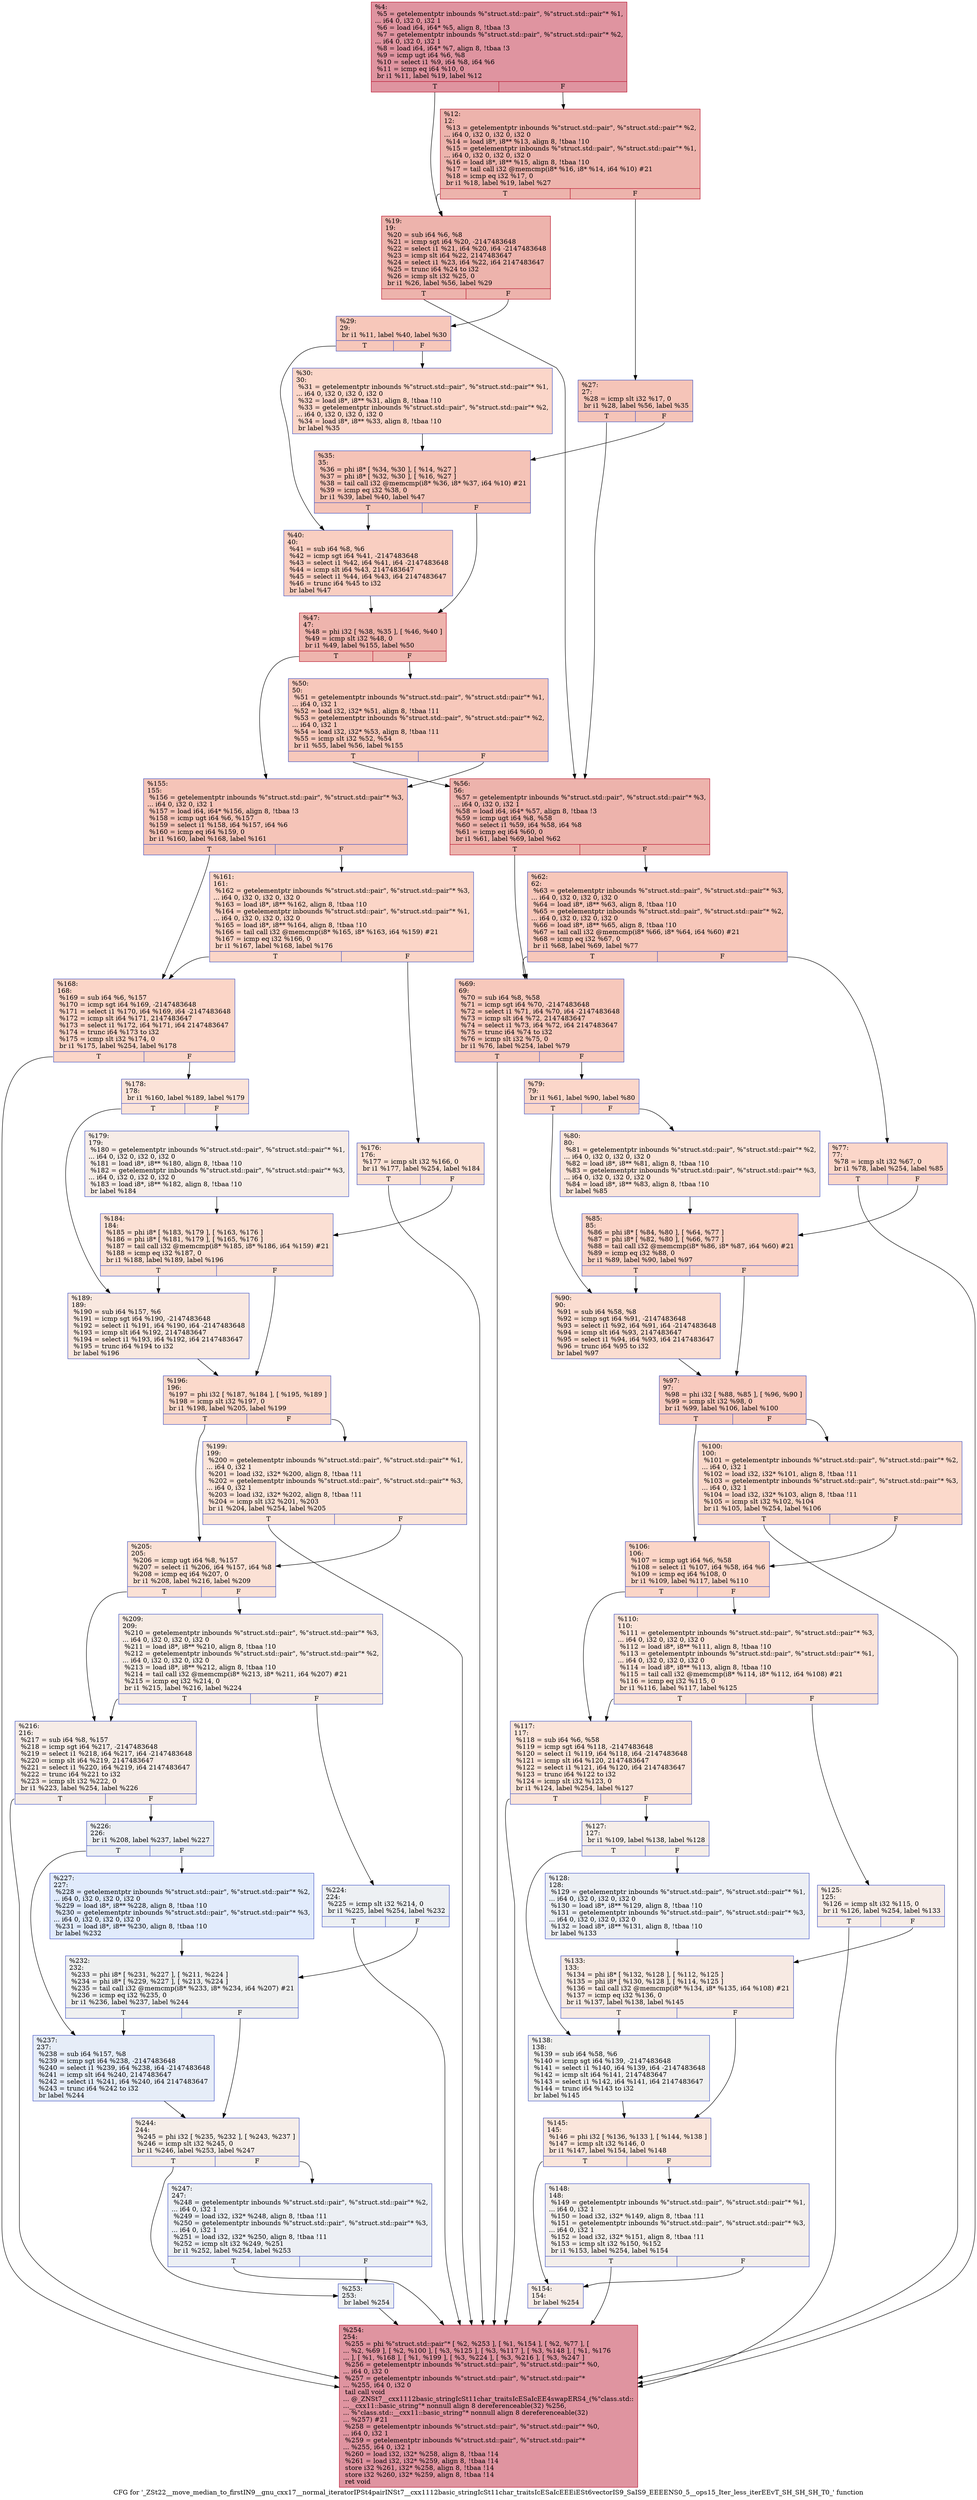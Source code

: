 digraph "CFG for '_ZSt22__move_median_to_firstIN9__gnu_cxx17__normal_iteratorIPSt4pairINSt7__cxx1112basic_stringIcSt11char_traitsIcESaIcEEEiESt6vectorIS9_SaIS9_EEEENS0_5__ops15_Iter_less_iterEEvT_SH_SH_SH_T0_' function" {
	label="CFG for '_ZSt22__move_median_to_firstIN9__gnu_cxx17__normal_iteratorIPSt4pairINSt7__cxx1112basic_stringIcSt11char_traitsIcESaIcEEEiESt6vectorIS9_SaIS9_EEEENS0_5__ops15_Iter_less_iterEEvT_SH_SH_SH_T0_' function";

	Node0x565285995720 [shape=record,color="#b70d28ff", style=filled, fillcolor="#b70d2870",label="{%4:\l  %5 = getelementptr inbounds %\"struct.std::pair\", %\"struct.std::pair\"* %1,\l... i64 0, i32 0, i32 1\l  %6 = load i64, i64* %5, align 8, !tbaa !3\l  %7 = getelementptr inbounds %\"struct.std::pair\", %\"struct.std::pair\"* %2,\l... i64 0, i32 0, i32 1\l  %8 = load i64, i64* %7, align 8, !tbaa !3\l  %9 = icmp ugt i64 %6, %8\l  %10 = select i1 %9, i64 %8, i64 %6\l  %11 = icmp eq i64 %10, 0\l  br i1 %11, label %19, label %12\l|{<s0>T|<s1>F}}"];
	Node0x565285995720:s0 -> Node0x565285995770;
	Node0x565285995720:s1 -> Node0x565285996bd0;
	Node0x565285996bd0 [shape=record,color="#b70d28ff", style=filled, fillcolor="#d6524470",label="{%12:\l12:                                               \l  %13 = getelementptr inbounds %\"struct.std::pair\", %\"struct.std::pair\"* %2,\l... i64 0, i32 0, i32 0, i32 0\l  %14 = load i8*, i8** %13, align 8, !tbaa !10\l  %15 = getelementptr inbounds %\"struct.std::pair\", %\"struct.std::pair\"* %1,\l... i64 0, i32 0, i32 0, i32 0\l  %16 = load i8*, i8** %15, align 8, !tbaa !10\l  %17 = tail call i32 @memcmp(i8* %16, i8* %14, i64 %10) #21\l  %18 = icmp eq i32 %17, 0\l  br i1 %18, label %19, label %27\l|{<s0>T|<s1>F}}"];
	Node0x565285996bd0:s0 -> Node0x565285995770;
	Node0x565285996bd0:s1 -> Node0x565285997100;
	Node0x565285995770 [shape=record,color="#b70d28ff", style=filled, fillcolor="#d6524470",label="{%19:\l19:                                               \l  %20 = sub i64 %6, %8\l  %21 = icmp sgt i64 %20, -2147483648\l  %22 = select i1 %21, i64 %20, i64 -2147483648\l  %23 = icmp slt i64 %22, 2147483647\l  %24 = select i1 %23, i64 %22, i64 2147483647\l  %25 = trunc i64 %24 to i32\l  %26 = icmp slt i32 %25, 0\l  br i1 %26, label %56, label %29\l|{<s0>T|<s1>F}}"];
	Node0x565285995770:s0 -> Node0x565285997610;
	Node0x565285995770:s1 -> Node0x565285997660;
	Node0x565285997100 [shape=record,color="#3d50c3ff", style=filled, fillcolor="#e97a5f70",label="{%27:\l27:                                               \l  %28 = icmp slt i32 %17, 0\l  br i1 %28, label %56, label %35\l|{<s0>T|<s1>F}}"];
	Node0x565285997100:s0 -> Node0x565285997610;
	Node0x565285997100:s1 -> Node0x5652859977f0;
	Node0x565285997660 [shape=record,color="#3d50c3ff", style=filled, fillcolor="#ec7f6370",label="{%29:\l29:                                               \l  br i1 %11, label %40, label %30\l|{<s0>T|<s1>F}}"];
	Node0x565285997660:s0 -> Node0x5652859978f0;
	Node0x565285997660:s1 -> Node0x565285997940;
	Node0x565285997940 [shape=record,color="#3d50c3ff", style=filled, fillcolor="#f6a38570",label="{%30:\l30:                                               \l  %31 = getelementptr inbounds %\"struct.std::pair\", %\"struct.std::pair\"* %1,\l... i64 0, i32 0, i32 0, i32 0\l  %32 = load i8*, i8** %31, align 8, !tbaa !10\l  %33 = getelementptr inbounds %\"struct.std::pair\", %\"struct.std::pair\"* %2,\l... i64 0, i32 0, i32 0, i32 0\l  %34 = load i8*, i8** %33, align 8, !tbaa !10\l  br label %35\l}"];
	Node0x565285997940 -> Node0x5652859977f0;
	Node0x5652859977f0 [shape=record,color="#3d50c3ff", style=filled, fillcolor="#e8765c70",label="{%35:\l35:                                               \l  %36 = phi i8* [ %34, %30 ], [ %14, %27 ]\l  %37 = phi i8* [ %32, %30 ], [ %16, %27 ]\l  %38 = tail call i32 @memcmp(i8* %36, i8* %37, i64 %10) #21\l  %39 = icmp eq i32 %38, 0\l  br i1 %39, label %40, label %47\l|{<s0>T|<s1>F}}"];
	Node0x5652859977f0:s0 -> Node0x5652859978f0;
	Node0x5652859977f0:s1 -> Node0x565285998070;
	Node0x5652859978f0 [shape=record,color="#3d50c3ff", style=filled, fillcolor="#f2907270",label="{%40:\l40:                                               \l  %41 = sub i64 %8, %6\l  %42 = icmp sgt i64 %41, -2147483648\l  %43 = select i1 %42, i64 %41, i64 -2147483648\l  %44 = icmp slt i64 %43, 2147483647\l  %45 = select i1 %44, i64 %43, i64 2147483647\l  %46 = trunc i64 %45 to i32\l  br label %47\l}"];
	Node0x5652859978f0 -> Node0x565285998070;
	Node0x565285998070 [shape=record,color="#b70d28ff", style=filled, fillcolor="#d8564670",label="{%47:\l47:                                               \l  %48 = phi i32 [ %38, %35 ], [ %46, %40 ]\l  %49 = icmp slt i32 %48, 0\l  br i1 %49, label %155, label %50\l|{<s0>T|<s1>F}}"];
	Node0x565285998070:s0 -> Node0x5652859986a0;
	Node0x565285998070:s1 -> Node0x5652859986f0;
	Node0x5652859986f0 [shape=record,color="#3d50c3ff", style=filled, fillcolor="#ed836670",label="{%50:\l50:                                               \l  %51 = getelementptr inbounds %\"struct.std::pair\", %\"struct.std::pair\"* %1,\l... i64 0, i32 1\l  %52 = load i32, i32* %51, align 8, !tbaa !11\l  %53 = getelementptr inbounds %\"struct.std::pair\", %\"struct.std::pair\"* %2,\l... i64 0, i32 1\l  %54 = load i32, i32* %53, align 8, !tbaa !11\l  %55 = icmp slt i32 %52, %54\l  br i1 %55, label %56, label %155\l|{<s0>T|<s1>F}}"];
	Node0x5652859986f0:s0 -> Node0x565285997610;
	Node0x5652859986f0:s1 -> Node0x5652859986a0;
	Node0x565285997610 [shape=record,color="#b70d28ff", style=filled, fillcolor="#d6524470",label="{%56:\l56:                                               \l  %57 = getelementptr inbounds %\"struct.std::pair\", %\"struct.std::pair\"* %3,\l... i64 0, i32 0, i32 1\l  %58 = load i64, i64* %57, align 8, !tbaa !3\l  %59 = icmp ugt i64 %8, %58\l  %60 = select i1 %59, i64 %58, i64 %8\l  %61 = icmp eq i64 %60, 0\l  br i1 %61, label %69, label %62\l|{<s0>T|<s1>F}}"];
	Node0x565285997610:s0 -> Node0x565285998eb0;
	Node0x565285997610:s1 -> Node0x565285998f00;
	Node0x565285998f00 [shape=record,color="#3d50c3ff", style=filled, fillcolor="#ec7f6370",label="{%62:\l62:                                               \l  %63 = getelementptr inbounds %\"struct.std::pair\", %\"struct.std::pair\"* %3,\l... i64 0, i32 0, i32 0, i32 0\l  %64 = load i8*, i8** %63, align 8, !tbaa !10\l  %65 = getelementptr inbounds %\"struct.std::pair\", %\"struct.std::pair\"* %2,\l... i64 0, i32 0, i32 0, i32 0\l  %66 = load i8*, i8** %65, align 8, !tbaa !10\l  %67 = tail call i32 @memcmp(i8* %66, i8* %64, i64 %60) #21\l  %68 = icmp eq i32 %67, 0\l  br i1 %68, label %69, label %77\l|{<s0>T|<s1>F}}"];
	Node0x565285998f00:s0 -> Node0x565285998eb0;
	Node0x565285998f00:s1 -> Node0x5652859994c0;
	Node0x565285998eb0 [shape=record,color="#3d50c3ff", style=filled, fillcolor="#ed836670",label="{%69:\l69:                                               \l  %70 = sub i64 %8, %58\l  %71 = icmp sgt i64 %70, -2147483648\l  %72 = select i1 %71, i64 %70, i64 -2147483648\l  %73 = icmp slt i64 %72, 2147483647\l  %74 = select i1 %73, i64 %72, i64 2147483647\l  %75 = trunc i64 %74 to i32\l  %76 = icmp slt i32 %75, 0\l  br i1 %76, label %254, label %79\l|{<s0>T|<s1>F}}"];
	Node0x565285998eb0:s0 -> Node0x5652859999d0;
	Node0x565285998eb0:s1 -> Node0x565285999a20;
	Node0x5652859994c0 [shape=record,color="#3d50c3ff", style=filled, fillcolor="#f6a38570",label="{%77:\l77:                                               \l  %78 = icmp slt i32 %67, 0\l  br i1 %78, label %254, label %85\l|{<s0>T|<s1>F}}"];
	Node0x5652859994c0:s0 -> Node0x5652859999d0;
	Node0x5652859994c0:s1 -> Node0x565285999bb0;
	Node0x565285999a20 [shape=record,color="#3d50c3ff", style=filled, fillcolor="#f6a38570",label="{%79:\l79:                                               \l  br i1 %61, label %90, label %80\l|{<s0>T|<s1>F}}"];
	Node0x565285999a20:s0 -> Node0x565285999cb0;
	Node0x565285999a20:s1 -> Node0x565285999d00;
	Node0x565285999d00 [shape=record,color="#3d50c3ff", style=filled, fillcolor="#f5c1a970",label="{%80:\l80:                                               \l  %81 = getelementptr inbounds %\"struct.std::pair\", %\"struct.std::pair\"* %2,\l... i64 0, i32 0, i32 0, i32 0\l  %82 = load i8*, i8** %81, align 8, !tbaa !10\l  %83 = getelementptr inbounds %\"struct.std::pair\", %\"struct.std::pair\"* %3,\l... i64 0, i32 0, i32 0, i32 0\l  %84 = load i8*, i8** %83, align 8, !tbaa !10\l  br label %85\l}"];
	Node0x565285999d00 -> Node0x565285999bb0;
	Node0x565285999bb0 [shape=record,color="#3d50c3ff", style=filled, fillcolor="#f59c7d70",label="{%85:\l85:                                               \l  %86 = phi i8* [ %84, %80 ], [ %64, %77 ]\l  %87 = phi i8* [ %82, %80 ], [ %66, %77 ]\l  %88 = tail call i32 @memcmp(i8* %86, i8* %87, i64 %60) #21\l  %89 = icmp eq i32 %88, 0\l  br i1 %89, label %90, label %97\l|{<s0>T|<s1>F}}"];
	Node0x565285999bb0:s0 -> Node0x565285999cb0;
	Node0x565285999bb0:s1 -> Node0x56528599a4d0;
	Node0x565285999cb0 [shape=record,color="#3d50c3ff", style=filled, fillcolor="#f7b39670",label="{%90:\l90:                                               \l  %91 = sub i64 %58, %8\l  %92 = icmp sgt i64 %91, -2147483648\l  %93 = select i1 %92, i64 %91, i64 -2147483648\l  %94 = icmp slt i64 %93, 2147483647\l  %95 = select i1 %94, i64 %93, i64 2147483647\l  %96 = trunc i64 %95 to i32\l  br label %97\l}"];
	Node0x565285999cb0 -> Node0x56528599a4d0;
	Node0x56528599a4d0 [shape=record,color="#3d50c3ff", style=filled, fillcolor="#ef886b70",label="{%97:\l97:                                               \l  %98 = phi i32 [ %88, %85 ], [ %96, %90 ]\l  %99 = icmp slt i32 %98, 0\l  br i1 %99, label %106, label %100\l|{<s0>T|<s1>F}}"];
	Node0x56528599a4d0:s0 -> Node0x56528599ab00;
	Node0x56528599a4d0:s1 -> Node0x56528599ab50;
	Node0x56528599ab50 [shape=record,color="#3d50c3ff", style=filled, fillcolor="#f7a88970",label="{%100:\l100:                                              \l  %101 = getelementptr inbounds %\"struct.std::pair\", %\"struct.std::pair\"* %2,\l... i64 0, i32 1\l  %102 = load i32, i32* %101, align 8, !tbaa !11\l  %103 = getelementptr inbounds %\"struct.std::pair\", %\"struct.std::pair\"* %3,\l... i64 0, i32 1\l  %104 = load i32, i32* %103, align 8, !tbaa !11\l  %105 = icmp slt i32 %102, %104\l  br i1 %105, label %254, label %106\l|{<s0>T|<s1>F}}"];
	Node0x56528599ab50:s0 -> Node0x5652859999d0;
	Node0x56528599ab50:s1 -> Node0x56528599ab00;
	Node0x56528599ab00 [shape=record,color="#3d50c3ff", style=filled, fillcolor="#f5a08170",label="{%106:\l106:                                              \l  %107 = icmp ugt i64 %6, %58\l  %108 = select i1 %107, i64 %58, i64 %6\l  %109 = icmp eq i64 %108, 0\l  br i1 %109, label %117, label %110\l|{<s0>T|<s1>F}}"];
	Node0x56528599ab00:s0 -> Node0x56528599b1c0;
	Node0x56528599ab00:s1 -> Node0x56528599b210;
	Node0x56528599b210 [shape=record,color="#3d50c3ff", style=filled, fillcolor="#f6bfa670",label="{%110:\l110:                                              \l  %111 = getelementptr inbounds %\"struct.std::pair\", %\"struct.std::pair\"* %3,\l... i64 0, i32 0, i32 0, i32 0\l  %112 = load i8*, i8** %111, align 8, !tbaa !10\l  %113 = getelementptr inbounds %\"struct.std::pair\", %\"struct.std::pair\"* %1,\l... i64 0, i32 0, i32 0, i32 0\l  %114 = load i8*, i8** %113, align 8, !tbaa !10\l  %115 = tail call i32 @memcmp(i8* %114, i8* %112, i64 %108) #21\l  %116 = icmp eq i32 %115, 0\l  br i1 %116, label %117, label %125\l|{<s0>T|<s1>F}}"];
	Node0x56528599b210:s0 -> Node0x56528599b1c0;
	Node0x56528599b210:s1 -> Node0x56528599b7d0;
	Node0x56528599b1c0 [shape=record,color="#3d50c3ff", style=filled, fillcolor="#f5c1a970",label="{%117:\l117:                                              \l  %118 = sub i64 %6, %58\l  %119 = icmp sgt i64 %118, -2147483648\l  %120 = select i1 %119, i64 %118, i64 -2147483648\l  %121 = icmp slt i64 %120, 2147483647\l  %122 = select i1 %121, i64 %120, i64 2147483647\l  %123 = trunc i64 %122 to i32\l  %124 = icmp slt i32 %123, 0\l  br i1 %124, label %254, label %127\l|{<s0>T|<s1>F}}"];
	Node0x56528599b1c0:s0 -> Node0x5652859999d0;
	Node0x56528599b1c0:s1 -> Node0x56528599bce0;
	Node0x56528599b7d0 [shape=record,color="#3d50c3ff", style=filled, fillcolor="#ead5c970",label="{%125:\l125:                                              \l  %126 = icmp slt i32 %115, 0\l  br i1 %126, label %254, label %133\l|{<s0>T|<s1>F}}"];
	Node0x56528599b7d0:s0 -> Node0x5652859999d0;
	Node0x56528599b7d0:s1 -> Node0x56528599be70;
	Node0x56528599bce0 [shape=record,color="#3d50c3ff", style=filled, fillcolor="#e8d6cc70",label="{%127:\l127:                                              \l  br i1 %109, label %138, label %128\l|{<s0>T|<s1>F}}"];
	Node0x56528599bce0:s0 -> Node0x56528599bf70;
	Node0x56528599bce0:s1 -> Node0x56528599bfc0;
	Node0x56528599bfc0 [shape=record,color="#3d50c3ff", style=filled, fillcolor="#d4dbe670",label="{%128:\l128:                                              \l  %129 = getelementptr inbounds %\"struct.std::pair\", %\"struct.std::pair\"* %1,\l... i64 0, i32 0, i32 0, i32 0\l  %130 = load i8*, i8** %129, align 8, !tbaa !10\l  %131 = getelementptr inbounds %\"struct.std::pair\", %\"struct.std::pair\"* %3,\l... i64 0, i32 0, i32 0, i32 0\l  %132 = load i8*, i8** %131, align 8, !tbaa !10\l  br label %133\l}"];
	Node0x56528599bfc0 -> Node0x56528599be70;
	Node0x56528599be70 [shape=record,color="#3d50c3ff", style=filled, fillcolor="#eed0c070",label="{%133:\l133:                                              \l  %134 = phi i8* [ %132, %128 ], [ %112, %125 ]\l  %135 = phi i8* [ %130, %128 ], [ %114, %125 ]\l  %136 = tail call i32 @memcmp(i8* %134, i8* %135, i64 %108) #21\l  %137 = icmp eq i32 %136, 0\l  br i1 %137, label %138, label %145\l|{<s0>T|<s1>F}}"];
	Node0x56528599be70:s0 -> Node0x56528599bf70;
	Node0x56528599be70:s1 -> Node0x56528599cf60;
	Node0x56528599bf70 [shape=record,color="#3d50c3ff", style=filled, fillcolor="#dedcdb70",label="{%138:\l138:                                              \l  %139 = sub i64 %58, %6\l  %140 = icmp sgt i64 %139, -2147483648\l  %141 = select i1 %140, i64 %139, i64 -2147483648\l  %142 = icmp slt i64 %141, 2147483647\l  %143 = select i1 %142, i64 %141, i64 2147483647\l  %144 = trunc i64 %143 to i32\l  br label %145\l}"];
	Node0x56528599bf70 -> Node0x56528599cf60;
	Node0x56528599cf60 [shape=record,color="#3d50c3ff", style=filled, fillcolor="#f4c5ad70",label="{%145:\l145:                                              \l  %146 = phi i32 [ %136, %133 ], [ %144, %138 ]\l  %147 = icmp slt i32 %146, 0\l  br i1 %147, label %154, label %148\l|{<s0>T|<s1>F}}"];
	Node0x56528599cf60:s0 -> Node0x56528599d590;
	Node0x56528599cf60:s1 -> Node0x56528599d5e0;
	Node0x56528599d5e0 [shape=record,color="#3d50c3ff", style=filled, fillcolor="#e5d8d170",label="{%148:\l148:                                              \l  %149 = getelementptr inbounds %\"struct.std::pair\", %\"struct.std::pair\"* %1,\l... i64 0, i32 1\l  %150 = load i32, i32* %149, align 8, !tbaa !11\l  %151 = getelementptr inbounds %\"struct.std::pair\", %\"struct.std::pair\"* %3,\l... i64 0, i32 1\l  %152 = load i32, i32* %151, align 8, !tbaa !11\l  %153 = icmp slt i32 %150, %152\l  br i1 %153, label %254, label %154\l|{<s0>T|<s1>F}}"];
	Node0x56528599d5e0:s0 -> Node0x5652859999d0;
	Node0x56528599d5e0:s1 -> Node0x56528599d590;
	Node0x56528599d590 [shape=record,color="#3d50c3ff", style=filled, fillcolor="#ead5c970",label="{%154:\l154:                                              \l  br label %254\l}"];
	Node0x56528599d590 -> Node0x5652859999d0;
	Node0x5652859986a0 [shape=record,color="#3d50c3ff", style=filled, fillcolor="#e97a5f70",label="{%155:\l155:                                              \l  %156 = getelementptr inbounds %\"struct.std::pair\", %\"struct.std::pair\"* %3,\l... i64 0, i32 0, i32 1\l  %157 = load i64, i64* %156, align 8, !tbaa !3\l  %158 = icmp ugt i64 %6, %157\l  %159 = select i1 %158, i64 %157, i64 %6\l  %160 = icmp eq i64 %159, 0\l  br i1 %160, label %168, label %161\l|{<s0>T|<s1>F}}"];
	Node0x5652859986a0:s0 -> Node0x56528599de10;
	Node0x5652859986a0:s1 -> Node0x56528599de60;
	Node0x56528599de60 [shape=record,color="#3d50c3ff", style=filled, fillcolor="#f5a08170",label="{%161:\l161:                                              \l  %162 = getelementptr inbounds %\"struct.std::pair\", %\"struct.std::pair\"* %3,\l... i64 0, i32 0, i32 0, i32 0\l  %163 = load i8*, i8** %162, align 8, !tbaa !10\l  %164 = getelementptr inbounds %\"struct.std::pair\", %\"struct.std::pair\"* %1,\l... i64 0, i32 0, i32 0, i32 0\l  %165 = load i8*, i8** %164, align 8, !tbaa !10\l  %166 = tail call i32 @memcmp(i8* %165, i8* %163, i64 %159) #21\l  %167 = icmp eq i32 %166, 0\l  br i1 %167, label %168, label %176\l|{<s0>T|<s1>F}}"];
	Node0x56528599de60:s0 -> Node0x56528599de10;
	Node0x56528599de60:s1 -> Node0x56528599e420;
	Node0x56528599de10 [shape=record,color="#3d50c3ff", style=filled, fillcolor="#f5a08170",label="{%168:\l168:                                              \l  %169 = sub i64 %6, %157\l  %170 = icmp sgt i64 %169, -2147483648\l  %171 = select i1 %170, i64 %169, i64 -2147483648\l  %172 = icmp slt i64 %171, 2147483647\l  %173 = select i1 %172, i64 %171, i64 2147483647\l  %174 = trunc i64 %173 to i32\l  %175 = icmp slt i32 %174, 0\l  br i1 %175, label %254, label %178\l|{<s0>T|<s1>F}}"];
	Node0x56528599de10:s0 -> Node0x5652859999d0;
	Node0x56528599de10:s1 -> Node0x56528599e930;
	Node0x56528599e420 [shape=record,color="#3d50c3ff", style=filled, fillcolor="#f7bca170",label="{%176:\l176:                                              \l  %177 = icmp slt i32 %166, 0\l  br i1 %177, label %254, label %184\l|{<s0>T|<s1>F}}"];
	Node0x56528599e420:s0 -> Node0x5652859999d0;
	Node0x56528599e420:s1 -> Node0x56528599eac0;
	Node0x56528599e930 [shape=record,color="#3d50c3ff", style=filled, fillcolor="#f6bfa670",label="{%178:\l178:                                              \l  br i1 %160, label %189, label %179\l|{<s0>T|<s1>F}}"];
	Node0x56528599e930:s0 -> Node0x56528599ebc0;
	Node0x56528599e930:s1 -> Node0x56528599ec10;
	Node0x56528599ec10 [shape=record,color="#3d50c3ff", style=filled, fillcolor="#ead5c970",label="{%179:\l179:                                              \l  %180 = getelementptr inbounds %\"struct.std::pair\", %\"struct.std::pair\"* %1,\l... i64 0, i32 0, i32 0, i32 0\l  %181 = load i8*, i8** %180, align 8, !tbaa !10\l  %182 = getelementptr inbounds %\"struct.std::pair\", %\"struct.std::pair\"* %3,\l... i64 0, i32 0, i32 0, i32 0\l  %183 = load i8*, i8** %182, align 8, !tbaa !10\l  br label %184\l}"];
	Node0x56528599ec10 -> Node0x56528599eac0;
	Node0x56528599eac0 [shape=record,color="#3d50c3ff", style=filled, fillcolor="#f7b99e70",label="{%184:\l184:                                              \l  %185 = phi i8* [ %183, %179 ], [ %163, %176 ]\l  %186 = phi i8* [ %181, %179 ], [ %165, %176 ]\l  %187 = tail call i32 @memcmp(i8* %185, i8* %186, i64 %159) #21\l  %188 = icmp eq i32 %187, 0\l  br i1 %188, label %189, label %196\l|{<s0>T|<s1>F}}"];
	Node0x56528599eac0:s0 -> Node0x56528599ebc0;
	Node0x56528599eac0:s1 -> Node0x56528599f3a0;
	Node0x56528599ebc0 [shape=record,color="#3d50c3ff", style=filled, fillcolor="#f1ccb870",label="{%189:\l189:                                              \l  %190 = sub i64 %157, %6\l  %191 = icmp sgt i64 %190, -2147483648\l  %192 = select i1 %191, i64 %190, i64 -2147483648\l  %193 = icmp slt i64 %192, 2147483647\l  %194 = select i1 %193, i64 %192, i64 2147483647\l  %195 = trunc i64 %194 to i32\l  br label %196\l}"];
	Node0x56528599ebc0 -> Node0x56528599f3a0;
	Node0x56528599f3a0 [shape=record,color="#3d50c3ff", style=filled, fillcolor="#f7a88970",label="{%196:\l196:                                              \l  %197 = phi i32 [ %187, %184 ], [ %195, %189 ]\l  %198 = icmp slt i32 %197, 0\l  br i1 %198, label %205, label %199\l|{<s0>T|<s1>F}}"];
	Node0x56528599f3a0:s0 -> Node0x56528599f9d0;
	Node0x56528599f3a0:s1 -> Node0x56528599fa20;
	Node0x56528599fa20 [shape=record,color="#3d50c3ff", style=filled, fillcolor="#f5c1a970",label="{%199:\l199:                                              \l  %200 = getelementptr inbounds %\"struct.std::pair\", %\"struct.std::pair\"* %1,\l... i64 0, i32 1\l  %201 = load i32, i32* %200, align 8, !tbaa !11\l  %202 = getelementptr inbounds %\"struct.std::pair\", %\"struct.std::pair\"* %3,\l... i64 0, i32 1\l  %203 = load i32, i32* %202, align 8, !tbaa !11\l  %204 = icmp slt i32 %201, %203\l  br i1 %204, label %254, label %205\l|{<s0>T|<s1>F}}"];
	Node0x56528599fa20:s0 -> Node0x5652859999d0;
	Node0x56528599fa20:s1 -> Node0x56528599f9d0;
	Node0x56528599f9d0 [shape=record,color="#3d50c3ff", style=filled, fillcolor="#f7bca170",label="{%205:\l205:                                              \l  %206 = icmp ugt i64 %8, %157\l  %207 = select i1 %206, i64 %157, i64 %8\l  %208 = icmp eq i64 %207, 0\l  br i1 %208, label %216, label %209\l|{<s0>T|<s1>F}}"];
	Node0x56528599f9d0:s0 -> Node0x5652859a0090;
	Node0x56528599f9d0:s1 -> Node0x5652859a00e0;
	Node0x5652859a00e0 [shape=record,color="#3d50c3ff", style=filled, fillcolor="#ecd3c570",label="{%209:\l209:                                              \l  %210 = getelementptr inbounds %\"struct.std::pair\", %\"struct.std::pair\"* %3,\l... i64 0, i32 0, i32 0, i32 0\l  %211 = load i8*, i8** %210, align 8, !tbaa !10\l  %212 = getelementptr inbounds %\"struct.std::pair\", %\"struct.std::pair\"* %2,\l... i64 0, i32 0, i32 0, i32 0\l  %213 = load i8*, i8** %212, align 8, !tbaa !10\l  %214 = tail call i32 @memcmp(i8* %213, i8* %211, i64 %207) #21\l  %215 = icmp eq i32 %214, 0\l  br i1 %215, label %216, label %224\l|{<s0>T|<s1>F}}"];
	Node0x5652859a00e0:s0 -> Node0x5652859a0090;
	Node0x5652859a00e0:s1 -> Node0x5652859a06a0;
	Node0x5652859a0090 [shape=record,color="#3d50c3ff", style=filled, fillcolor="#ead5c970",label="{%216:\l216:                                              \l  %217 = sub i64 %8, %157\l  %218 = icmp sgt i64 %217, -2147483648\l  %219 = select i1 %218, i64 %217, i64 -2147483648\l  %220 = icmp slt i64 %219, 2147483647\l  %221 = select i1 %220, i64 %219, i64 2147483647\l  %222 = trunc i64 %221 to i32\l  %223 = icmp slt i32 %222, 0\l  br i1 %223, label %254, label %226\l|{<s0>T|<s1>F}}"];
	Node0x5652859a0090:s0 -> Node0x5652859999d0;
	Node0x5652859a0090:s1 -> Node0x5652859a0bb0;
	Node0x5652859a06a0 [shape=record,color="#3d50c3ff", style=filled, fillcolor="#d6dce470",label="{%224:\l224:                                              \l  %225 = icmp slt i32 %214, 0\l  br i1 %225, label %254, label %232\l|{<s0>T|<s1>F}}"];
	Node0x5652859a06a0:s0 -> Node0x5652859999d0;
	Node0x5652859a06a0:s1 -> Node0x5652859a0d40;
	Node0x5652859a0bb0 [shape=record,color="#3d50c3ff", style=filled, fillcolor="#d4dbe670",label="{%226:\l226:                                              \l  br i1 %208, label %237, label %227\l|{<s0>T|<s1>F}}"];
	Node0x5652859a0bb0:s0 -> Node0x5652859a0e40;
	Node0x5652859a0bb0:s1 -> Node0x5652859a0e90;
	Node0x5652859a0e90 [shape=record,color="#3d50c3ff", style=filled, fillcolor="#bbd1f870",label="{%227:\l227:                                              \l  %228 = getelementptr inbounds %\"struct.std::pair\", %\"struct.std::pair\"* %2,\l... i64 0, i32 0, i32 0, i32 0\l  %229 = load i8*, i8** %228, align 8, !tbaa !10\l  %230 = getelementptr inbounds %\"struct.std::pair\", %\"struct.std::pair\"* %3,\l... i64 0, i32 0, i32 0, i32 0\l  %231 = load i8*, i8** %230, align 8, !tbaa !10\l  br label %232\l}"];
	Node0x5652859a0e90 -> Node0x5652859a0d40;
	Node0x5652859a0d40 [shape=record,color="#3d50c3ff", style=filled, fillcolor="#dbdcde70",label="{%232:\l232:                                              \l  %233 = phi i8* [ %231, %227 ], [ %211, %224 ]\l  %234 = phi i8* [ %229, %227 ], [ %213, %224 ]\l  %235 = tail call i32 @memcmp(i8* %233, i8* %234, i64 %207) #21\l  %236 = icmp eq i32 %235, 0\l  br i1 %236, label %237, label %244\l|{<s0>T|<s1>F}}"];
	Node0x5652859a0d40:s0 -> Node0x5652859a0e40;
	Node0x5652859a0d40:s1 -> Node0x5652859a1620;
	Node0x5652859a0e40 [shape=record,color="#3d50c3ff", style=filled, fillcolor="#c7d7f070",label="{%237:\l237:                                              \l  %238 = sub i64 %157, %8\l  %239 = icmp sgt i64 %238, -2147483648\l  %240 = select i1 %239, i64 %238, i64 -2147483648\l  %241 = icmp slt i64 %240, 2147483647\l  %242 = select i1 %241, i64 %240, i64 2147483647\l  %243 = trunc i64 %242 to i32\l  br label %244\l}"];
	Node0x5652859a0e40 -> Node0x5652859a1620;
	Node0x5652859a1620 [shape=record,color="#3d50c3ff", style=filled, fillcolor="#e8d6cc70",label="{%244:\l244:                                              \l  %245 = phi i32 [ %235, %232 ], [ %243, %237 ]\l  %246 = icmp slt i32 %245, 0\l  br i1 %246, label %253, label %247\l|{<s0>T|<s1>F}}"];
	Node0x5652859a1620:s0 -> Node0x5652859a1c50;
	Node0x5652859a1620:s1 -> Node0x5652859a1ca0;
	Node0x5652859a1ca0 [shape=record,color="#3d50c3ff", style=filled, fillcolor="#d4dbe670",label="{%247:\l247:                                              \l  %248 = getelementptr inbounds %\"struct.std::pair\", %\"struct.std::pair\"* %2,\l... i64 0, i32 1\l  %249 = load i32, i32* %248, align 8, !tbaa !11\l  %250 = getelementptr inbounds %\"struct.std::pair\", %\"struct.std::pair\"* %3,\l... i64 0, i32 1\l  %251 = load i32, i32* %250, align 8, !tbaa !11\l  %252 = icmp slt i32 %249, %251\l  br i1 %252, label %254, label %253\l|{<s0>T|<s1>F}}"];
	Node0x5652859a1ca0:s0 -> Node0x5652859999d0;
	Node0x5652859a1ca0:s1 -> Node0x5652859a1c50;
	Node0x5652859a1c50 [shape=record,color="#3d50c3ff", style=filled, fillcolor="#d6dce470",label="{%253:\l253:                                              \l  br label %254\l}"];
	Node0x5652859a1c50 -> Node0x5652859999d0;
	Node0x5652859999d0 [shape=record,color="#b70d28ff", style=filled, fillcolor="#b70d2870",label="{%254:\l254:                                              \l  %255 = phi %\"struct.std::pair\"* [ %2, %253 ], [ %1, %154 ], [ %2, %77 ], [\l... %2, %69 ], [ %2, %100 ], [ %3, %125 ], [ %3, %117 ], [ %3, %148 ], [ %1, %176\l... ], [ %1, %168 ], [ %1, %199 ], [ %3, %224 ], [ %3, %216 ], [ %3, %247 ]\l  %256 = getelementptr inbounds %\"struct.std::pair\", %\"struct.std::pair\"* %0,\l... i64 0, i32 0\l  %257 = getelementptr inbounds %\"struct.std::pair\", %\"struct.std::pair\"*\l... %255, i64 0, i32 0\l  tail call void\l... @_ZNSt7__cxx1112basic_stringIcSt11char_traitsIcESaIcEE4swapERS4_(%\"class.std::\l...__cxx11::basic_string\"* nonnull align 8 dereferenceable(32) %256,\l... %\"class.std::__cxx11::basic_string\"* nonnull align 8 dereferenceable(32)\l... %257) #21\l  %258 = getelementptr inbounds %\"struct.std::pair\", %\"struct.std::pair\"* %0,\l... i64 0, i32 1\l  %259 = getelementptr inbounds %\"struct.std::pair\", %\"struct.std::pair\"*\l... %255, i64 0, i32 1\l  %260 = load i32, i32* %258, align 8, !tbaa !14\l  %261 = load i32, i32* %259, align 8, !tbaa !14\l  store i32 %261, i32* %258, align 8, !tbaa !14\l  store i32 %260, i32* %259, align 8, !tbaa !14\l  ret void\l}"];
}
